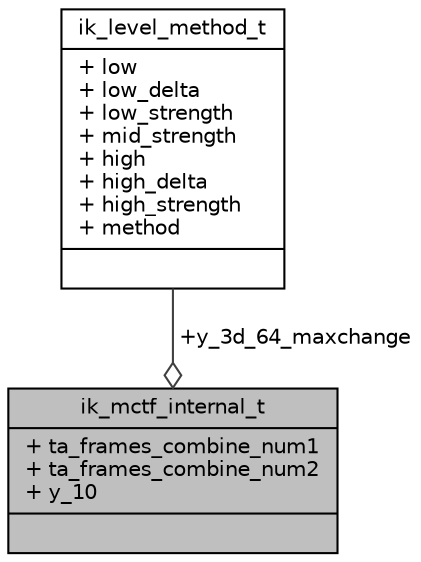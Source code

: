 digraph "ik_mctf_internal_t"
{
 // INTERACTIVE_SVG=YES
 // LATEX_PDF_SIZE
  bgcolor="transparent";
  edge [fontname="Helvetica",fontsize="10",labelfontname="Helvetica",labelfontsize="10"];
  node [fontname="Helvetica",fontsize="10",shape=record];
  Node1 [label="{ik_mctf_internal_t\n|+ ta_frames_combine_num1\l+ ta_frames_combine_num2\l+ y_10\l|}",height=0.2,width=0.4,color="black", fillcolor="grey75", style="filled", fontcolor="black",tooltip=" "];
  Node2 -> Node1 [color="grey25",fontsize="10",style="solid",label=" +y_3d_64_maxchange" ,arrowhead="odiamond",fontname="Helvetica"];
  Node2 [label="{ik_level_method_t\n|+ low\l+ low_delta\l+ low_strength\l+ mid_strength\l+ high\l+ high_delta\l+ high_strength\l+ method\l|}",height=0.2,width=0.4,color="black",URL="$d9/db3/structik__level__method__t.html",tooltip=" "];
}
